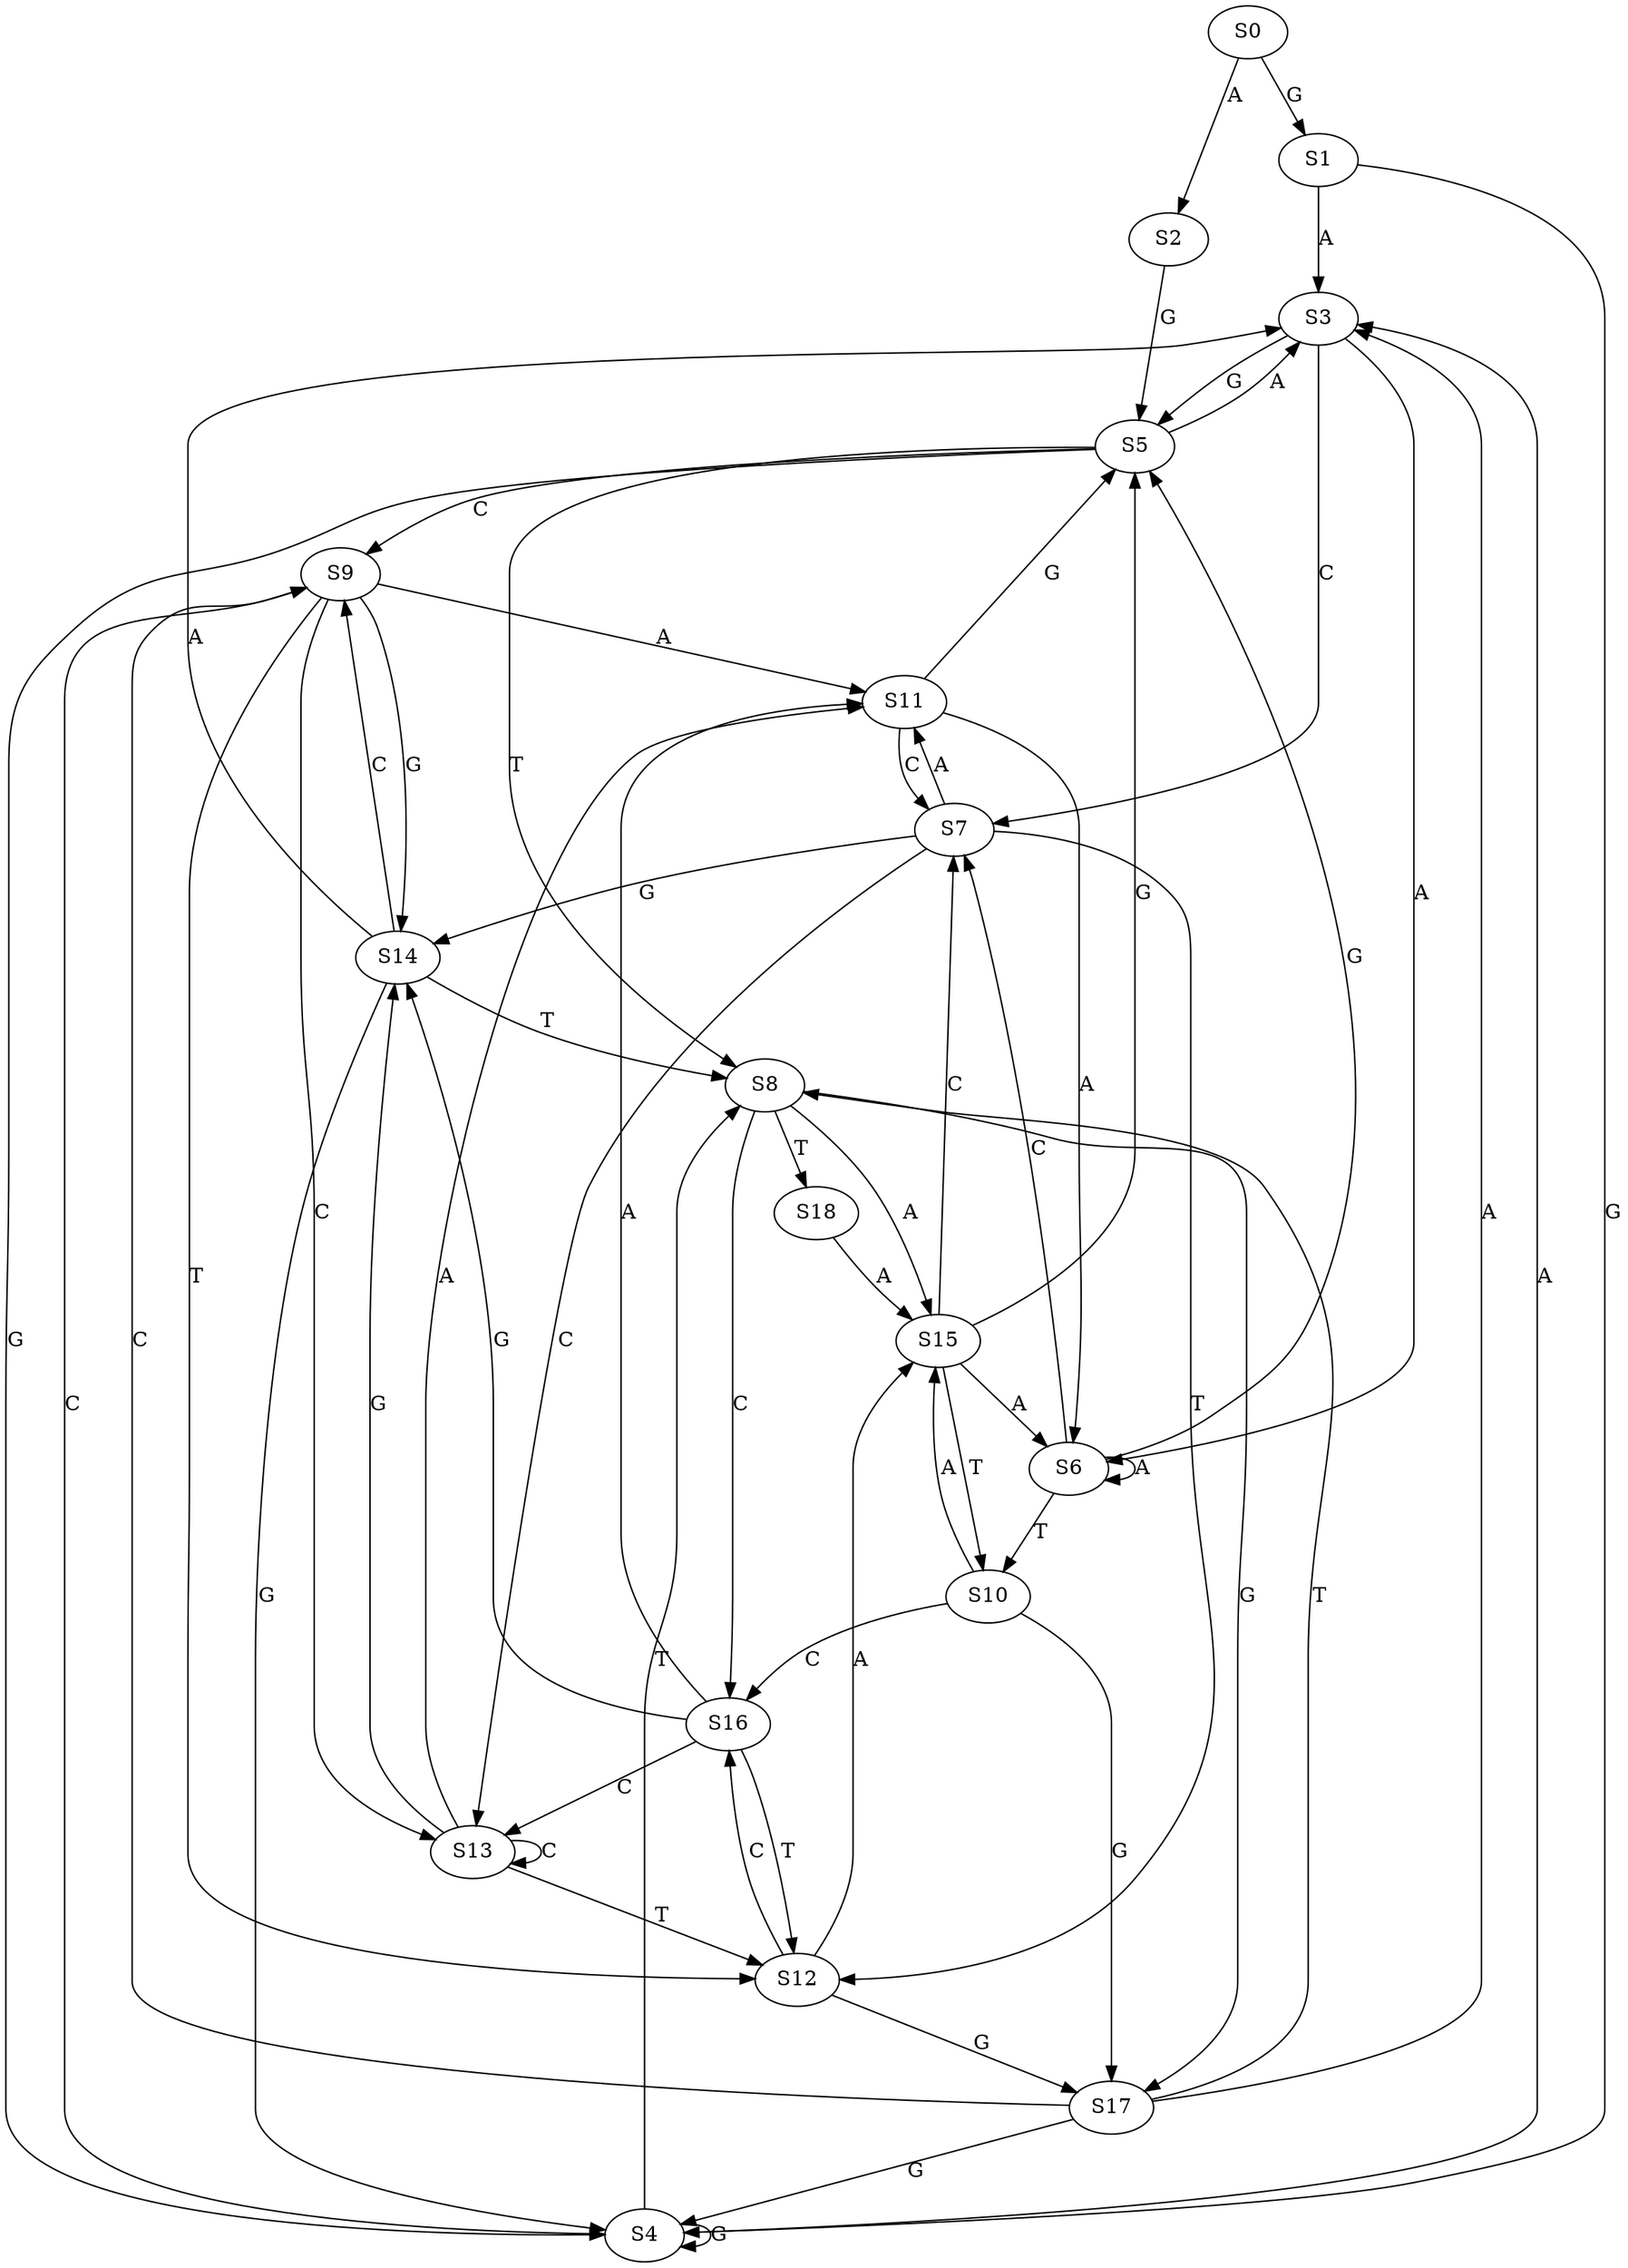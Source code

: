 strict digraph  {
	S0 -> S1 [ label = G ];
	S0 -> S2 [ label = A ];
	S1 -> S3 [ label = A ];
	S1 -> S4 [ label = G ];
	S2 -> S5 [ label = G ];
	S3 -> S5 [ label = G ];
	S3 -> S6 [ label = A ];
	S3 -> S7 [ label = C ];
	S4 -> S3 [ label = A ];
	S4 -> S8 [ label = T ];
	S4 -> S4 [ label = G ];
	S4 -> S9 [ label = C ];
	S5 -> S8 [ label = T ];
	S5 -> S4 [ label = G ];
	S5 -> S3 [ label = A ];
	S5 -> S9 [ label = C ];
	S6 -> S10 [ label = T ];
	S6 -> S7 [ label = C ];
	S6 -> S5 [ label = G ];
	S6 -> S6 [ label = A ];
	S7 -> S11 [ label = A ];
	S7 -> S12 [ label = T ];
	S7 -> S13 [ label = C ];
	S7 -> S14 [ label = G ];
	S8 -> S15 [ label = A ];
	S8 -> S16 [ label = C ];
	S8 -> S17 [ label = G ];
	S8 -> S18 [ label = T ];
	S9 -> S13 [ label = C ];
	S9 -> S12 [ label = T ];
	S9 -> S14 [ label = G ];
	S9 -> S11 [ label = A ];
	S10 -> S15 [ label = A ];
	S10 -> S16 [ label = C ];
	S10 -> S17 [ label = G ];
	S11 -> S5 [ label = G ];
	S11 -> S7 [ label = C ];
	S11 -> S6 [ label = A ];
	S12 -> S17 [ label = G ];
	S12 -> S16 [ label = C ];
	S12 -> S15 [ label = A ];
	S13 -> S14 [ label = G ];
	S13 -> S13 [ label = C ];
	S13 -> S11 [ label = A ];
	S13 -> S12 [ label = T ];
	S14 -> S4 [ label = G ];
	S14 -> S8 [ label = T ];
	S14 -> S3 [ label = A ];
	S14 -> S9 [ label = C ];
	S15 -> S5 [ label = G ];
	S15 -> S10 [ label = T ];
	S15 -> S7 [ label = C ];
	S15 -> S6 [ label = A ];
	S16 -> S12 [ label = T ];
	S16 -> S14 [ label = G ];
	S16 -> S13 [ label = C ];
	S16 -> S11 [ label = A ];
	S17 -> S3 [ label = A ];
	S17 -> S8 [ label = T ];
	S17 -> S9 [ label = C ];
	S17 -> S4 [ label = G ];
	S18 -> S15 [ label = A ];
}
